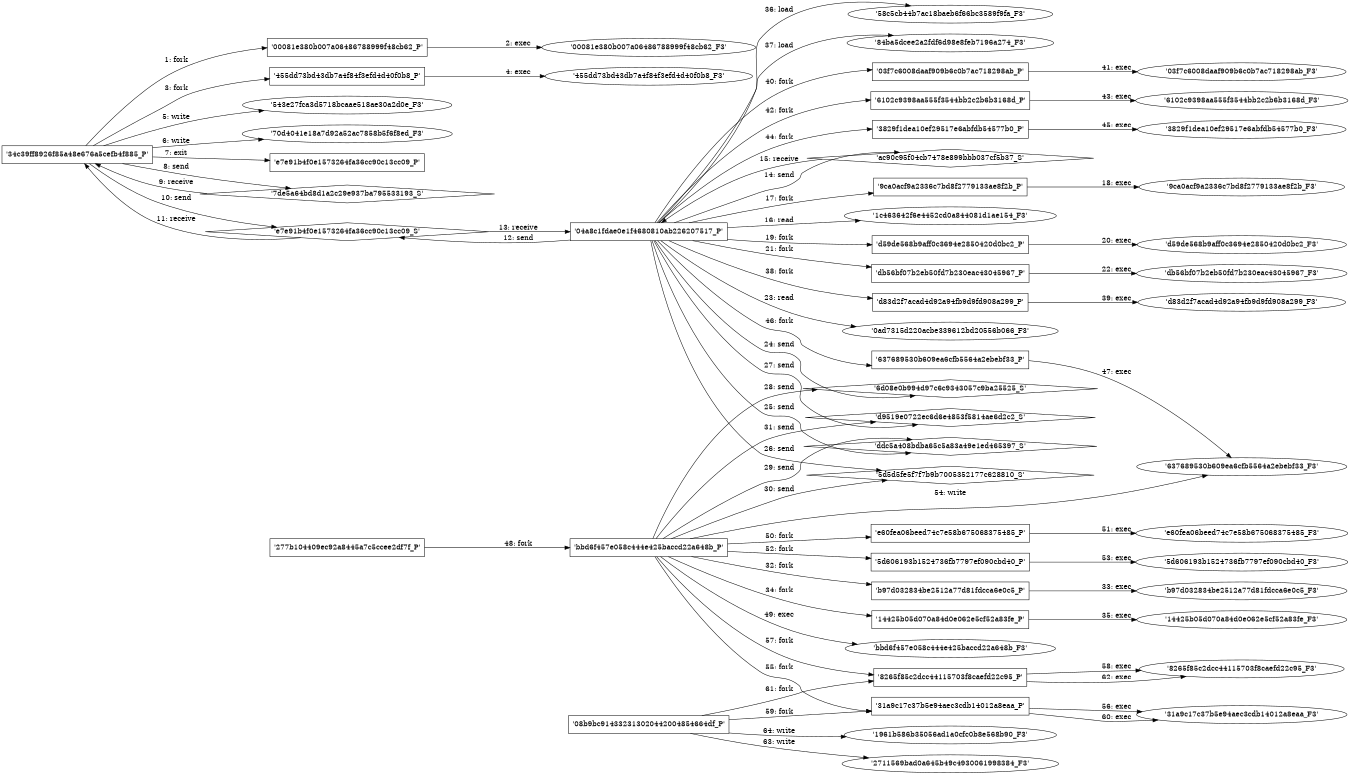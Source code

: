 digraph "D:\Learning\Paper\apt\基于CTI的攻击预警\Dataset\攻击图\ASGfromALLCTI\Alive and Well, and Hiding Behind Proxies.dot" {
rankdir="LR"
size="9"
fixedsize="false"
splines="true"
nodesep=0.3
ranksep=0
fontsize=10
overlap="scalexy"
engine= "neato"
	"'34c39ff8926f85a48e676a5cefb4f885_P'" [node_type=Process shape=box]
	"'00081e380b007a06486788999f48cb62_P'" [node_type=Process shape=box]
	"'34c39ff8926f85a48e676a5cefb4f885_P'" -> "'00081e380b007a06486788999f48cb62_P'" [label="1: fork"]
	"'00081e380b007a06486788999f48cb62_P'" [node_type=Process shape=box]
	"'00081e380b007a06486788999f48cb62_F3'" [node_type=File shape=ellipse]
	"'00081e380b007a06486788999f48cb62_P'" -> "'00081e380b007a06486788999f48cb62_F3'" [label="2: exec"]
	"'34c39ff8926f85a48e676a5cefb4f885_P'" [node_type=Process shape=box]
	"'455dd73bd43db7a4f84f3efd4d40f0b8_P'" [node_type=Process shape=box]
	"'34c39ff8926f85a48e676a5cefb4f885_P'" -> "'455dd73bd43db7a4f84f3efd4d40f0b8_P'" [label="3: fork"]
	"'455dd73bd43db7a4f84f3efd4d40f0b8_P'" [node_type=Process shape=box]
	"'455dd73bd43db7a4f84f3efd4d40f0b8_F3'" [node_type=File shape=ellipse]
	"'455dd73bd43db7a4f84f3efd4d40f0b8_P'" -> "'455dd73bd43db7a4f84f3efd4d40f0b8_F3'" [label="4: exec"]
	"'543e27fca3d5718bcaae518ae30a2d0e_F3'" [node_type=file shape=ellipse]
	"'34c39ff8926f85a48e676a5cefb4f885_P'" [node_type=Process shape=box]
	"'34c39ff8926f85a48e676a5cefb4f885_P'" -> "'543e27fca3d5718bcaae518ae30a2d0e_F3'" [label="5: write"]
	"'70d4041e18a7d92a52ac7858b5f6f8ed_F3'" [node_type=file shape=ellipse]
	"'34c39ff8926f85a48e676a5cefb4f885_P'" [node_type=Process shape=box]
	"'34c39ff8926f85a48e676a5cefb4f885_P'" -> "'70d4041e18a7d92a52ac7858b5f6f8ed_F3'" [label="6: write"]
	"'34c39ff8926f85a48e676a5cefb4f885_P'" [node_type=Process shape=box]
	"'e7e91b4f0e1573264fa36cc90c13cc09_P'" [node_type=Process shape=box]
	"'34c39ff8926f85a48e676a5cefb4f885_P'" -> "'e7e91b4f0e1573264fa36cc90c13cc09_P'" [label="7: exit"]
	"'7de5a64bd8d1a2c29e937ba795533193_S'" [node_type=Socket shape=diamond]
	"'34c39ff8926f85a48e676a5cefb4f885_P'" [node_type=Process shape=box]
	"'34c39ff8926f85a48e676a5cefb4f885_P'" -> "'7de5a64bd8d1a2c29e937ba795533193_S'" [label="8: send"]
	"'7de5a64bd8d1a2c29e937ba795533193_S'" -> "'34c39ff8926f85a48e676a5cefb4f885_P'" [label="9: receive"]
	"'e7e91b4f0e1573264fa36cc90c13cc09_S'" [node_type=Socket shape=diamond]
	"'34c39ff8926f85a48e676a5cefb4f885_P'" [node_type=Process shape=box]
	"'34c39ff8926f85a48e676a5cefb4f885_P'" -> "'e7e91b4f0e1573264fa36cc90c13cc09_S'" [label="10: send"]
	"'e7e91b4f0e1573264fa36cc90c13cc09_S'" -> "'34c39ff8926f85a48e676a5cefb4f885_P'" [label="11: receive"]
	"'e7e91b4f0e1573264fa36cc90c13cc09_S'" [node_type=Socket shape=diamond]
	"'04a8c1fdae0e1f4680810ab226207517_P'" [node_type=Process shape=box]
	"'04a8c1fdae0e1f4680810ab226207517_P'" -> "'e7e91b4f0e1573264fa36cc90c13cc09_S'" [label="12: send"]
	"'e7e91b4f0e1573264fa36cc90c13cc09_S'" -> "'04a8c1fdae0e1f4680810ab226207517_P'" [label="13: receive"]
	"'ac90c95f04cb7478e899bbb037cf5b37_S'" [node_type=Socket shape=diamond]
	"'04a8c1fdae0e1f4680810ab226207517_P'" [node_type=Process shape=box]
	"'04a8c1fdae0e1f4680810ab226207517_P'" -> "'ac90c95f04cb7478e899bbb037cf5b37_S'" [label="14: send"]
	"'ac90c95f04cb7478e899bbb037cf5b37_S'" -> "'04a8c1fdae0e1f4680810ab226207517_P'" [label="15: receive"]
	"'1c463642f6e4452cd0a844081d1ae154_F3'" [node_type=file shape=ellipse]
	"'04a8c1fdae0e1f4680810ab226207517_P'" [node_type=Process shape=box]
	"'04a8c1fdae0e1f4680810ab226207517_P'" -> "'1c463642f6e4452cd0a844081d1ae154_F3'" [label="16: read"]
	"'04a8c1fdae0e1f4680810ab226207517_P'" [node_type=Process shape=box]
	"'9ca0acf9a2336c7bd8f2779133ae8f2b_P'" [node_type=Process shape=box]
	"'04a8c1fdae0e1f4680810ab226207517_P'" -> "'9ca0acf9a2336c7bd8f2779133ae8f2b_P'" [label="17: fork"]
	"'9ca0acf9a2336c7bd8f2779133ae8f2b_P'" [node_type=Process shape=box]
	"'9ca0acf9a2336c7bd8f2779133ae8f2b_F3'" [node_type=File shape=ellipse]
	"'9ca0acf9a2336c7bd8f2779133ae8f2b_P'" -> "'9ca0acf9a2336c7bd8f2779133ae8f2b_F3'" [label="18: exec"]
	"'04a8c1fdae0e1f4680810ab226207517_P'" [node_type=Process shape=box]
	"'d59de568b9aff0c3694e2850420d0bc2_P'" [node_type=Process shape=box]
	"'04a8c1fdae0e1f4680810ab226207517_P'" -> "'d59de568b9aff0c3694e2850420d0bc2_P'" [label="19: fork"]
	"'d59de568b9aff0c3694e2850420d0bc2_P'" [node_type=Process shape=box]
	"'d59de568b9aff0c3694e2850420d0bc2_F3'" [node_type=File shape=ellipse]
	"'d59de568b9aff0c3694e2850420d0bc2_P'" -> "'d59de568b9aff0c3694e2850420d0bc2_F3'" [label="20: exec"]
	"'04a8c1fdae0e1f4680810ab226207517_P'" [node_type=Process shape=box]
	"'db56bf07b2eb50fd7b230eac43045967_P'" [node_type=Process shape=box]
	"'04a8c1fdae0e1f4680810ab226207517_P'" -> "'db56bf07b2eb50fd7b230eac43045967_P'" [label="21: fork"]
	"'db56bf07b2eb50fd7b230eac43045967_P'" [node_type=Process shape=box]
	"'db56bf07b2eb50fd7b230eac43045967_F3'" [node_type=File shape=ellipse]
	"'db56bf07b2eb50fd7b230eac43045967_P'" -> "'db56bf07b2eb50fd7b230eac43045967_F3'" [label="22: exec"]
	"'0ad7315d220acbe339612bd20556b066_F3'" [node_type=file shape=ellipse]
	"'04a8c1fdae0e1f4680810ab226207517_P'" [node_type=Process shape=box]
	"'04a8c1fdae0e1f4680810ab226207517_P'" -> "'0ad7315d220acbe339612bd20556b066_F3'" [label="23: read"]
	"'6d08e0b994d97c6c9343057c9ba25525_S'" [node_type=Socket shape=diamond]
	"'04a8c1fdae0e1f4680810ab226207517_P'" [node_type=Process shape=box]
	"'04a8c1fdae0e1f4680810ab226207517_P'" -> "'6d08e0b994d97c6c9343057c9ba25525_S'" [label="24: send"]
	"'ddc5a408bdba65c5a83a49e1ed465397_S'" [node_type=Socket shape=diamond]
	"'04a8c1fdae0e1f4680810ab226207517_P'" [node_type=Process shape=box]
	"'04a8c1fdae0e1f4680810ab226207517_P'" -> "'ddc5a408bdba65c5a83a49e1ed465397_S'" [label="25: send"]
	"'5d5d5fe5f7f7b9b7005352177c628810_S'" [node_type=Socket shape=diamond]
	"'04a8c1fdae0e1f4680810ab226207517_P'" [node_type=Process shape=box]
	"'04a8c1fdae0e1f4680810ab226207517_P'" -> "'5d5d5fe5f7f7b9b7005352177c628810_S'" [label="26: send"]
	"'d9519e0722ec6d6e4853f5814ae6d2c2_S'" [node_type=Socket shape=diamond]
	"'04a8c1fdae0e1f4680810ab226207517_P'" [node_type=Process shape=box]
	"'04a8c1fdae0e1f4680810ab226207517_P'" -> "'d9519e0722ec6d6e4853f5814ae6d2c2_S'" [label="27: send"]
	"'6d08e0b994d97c6c9343057c9ba25525_S'" [node_type=Socket shape=diamond]
	"'bbd6f457e058c444e425baccd22a648b_P'" [node_type=Process shape=box]
	"'bbd6f457e058c444e425baccd22a648b_P'" -> "'6d08e0b994d97c6c9343057c9ba25525_S'" [label="28: send"]
	"'ddc5a408bdba65c5a83a49e1ed465397_S'" [node_type=Socket shape=diamond]
	"'bbd6f457e058c444e425baccd22a648b_P'" [node_type=Process shape=box]
	"'bbd6f457e058c444e425baccd22a648b_P'" -> "'ddc5a408bdba65c5a83a49e1ed465397_S'" [label="29: send"]
	"'5d5d5fe5f7f7b9b7005352177c628810_S'" [node_type=Socket shape=diamond]
	"'bbd6f457e058c444e425baccd22a648b_P'" [node_type=Process shape=box]
	"'bbd6f457e058c444e425baccd22a648b_P'" -> "'5d5d5fe5f7f7b9b7005352177c628810_S'" [label="30: send"]
	"'d9519e0722ec6d6e4853f5814ae6d2c2_S'" [node_type=Socket shape=diamond]
	"'bbd6f457e058c444e425baccd22a648b_P'" [node_type=Process shape=box]
	"'bbd6f457e058c444e425baccd22a648b_P'" -> "'d9519e0722ec6d6e4853f5814ae6d2c2_S'" [label="31: send"]
	"'bbd6f457e058c444e425baccd22a648b_P'" [node_type=Process shape=box]
	"'b97d032834be2512a77d81fdcca6e0c5_P'" [node_type=Process shape=box]
	"'bbd6f457e058c444e425baccd22a648b_P'" -> "'b97d032834be2512a77d81fdcca6e0c5_P'" [label="32: fork"]
	"'b97d032834be2512a77d81fdcca6e0c5_P'" [node_type=Process shape=box]
	"'b97d032834be2512a77d81fdcca6e0c5_F3'" [node_type=File shape=ellipse]
	"'b97d032834be2512a77d81fdcca6e0c5_P'" -> "'b97d032834be2512a77d81fdcca6e0c5_F3'" [label="33: exec"]
	"'bbd6f457e058c444e425baccd22a648b_P'" [node_type=Process shape=box]
	"'14425b05d070a84d0e062e5cf52a83fe_P'" [node_type=Process shape=box]
	"'bbd6f457e058c444e425baccd22a648b_P'" -> "'14425b05d070a84d0e062e5cf52a83fe_P'" [label="34: fork"]
	"'14425b05d070a84d0e062e5cf52a83fe_P'" [node_type=Process shape=box]
	"'14425b05d070a84d0e062e5cf52a83fe_F3'" [node_type=File shape=ellipse]
	"'14425b05d070a84d0e062e5cf52a83fe_P'" -> "'14425b05d070a84d0e062e5cf52a83fe_F3'" [label="35: exec"]
	"'58c5cb44b7ac18baeb6f66bc3589f9fa_F3'" [node_type=file shape=ellipse]
	"'04a8c1fdae0e1f4680810ab226207517_P'" [node_type=Process shape=box]
	"'04a8c1fdae0e1f4680810ab226207517_P'" -> "'58c5cb44b7ac18baeb6f66bc3589f9fa_F3'" [label="36: load"]
	"'84ba5dcee2a2fdf6d98e8feb7196a274_F3'" [node_type=file shape=ellipse]
	"'04a8c1fdae0e1f4680810ab226207517_P'" [node_type=Process shape=box]
	"'04a8c1fdae0e1f4680810ab226207517_P'" -> "'84ba5dcee2a2fdf6d98e8feb7196a274_F3'" [label="37: load"]
	"'04a8c1fdae0e1f4680810ab226207517_P'" [node_type=Process shape=box]
	"'d83d2f7acad4d92a94fb9d9fd908a299_P'" [node_type=Process shape=box]
	"'04a8c1fdae0e1f4680810ab226207517_P'" -> "'d83d2f7acad4d92a94fb9d9fd908a299_P'" [label="38: fork"]
	"'d83d2f7acad4d92a94fb9d9fd908a299_P'" [node_type=Process shape=box]
	"'d83d2f7acad4d92a94fb9d9fd908a299_F3'" [node_type=File shape=ellipse]
	"'d83d2f7acad4d92a94fb9d9fd908a299_P'" -> "'d83d2f7acad4d92a94fb9d9fd908a299_F3'" [label="39: exec"]
	"'04a8c1fdae0e1f4680810ab226207517_P'" [node_type=Process shape=box]
	"'03f7c6008daaf909b6c0b7ac718298ab_P'" [node_type=Process shape=box]
	"'04a8c1fdae0e1f4680810ab226207517_P'" -> "'03f7c6008daaf909b6c0b7ac718298ab_P'" [label="40: fork"]
	"'03f7c6008daaf909b6c0b7ac718298ab_P'" [node_type=Process shape=box]
	"'03f7c6008daaf909b6c0b7ac718298ab_F3'" [node_type=File shape=ellipse]
	"'03f7c6008daaf909b6c0b7ac718298ab_P'" -> "'03f7c6008daaf909b6c0b7ac718298ab_F3'" [label="41: exec"]
	"'04a8c1fdae0e1f4680810ab226207517_P'" [node_type=Process shape=box]
	"'6102c9398aa555f3544bb2c2b6b3168d_P'" [node_type=Process shape=box]
	"'04a8c1fdae0e1f4680810ab226207517_P'" -> "'6102c9398aa555f3544bb2c2b6b3168d_P'" [label="42: fork"]
	"'6102c9398aa555f3544bb2c2b6b3168d_P'" [node_type=Process shape=box]
	"'6102c9398aa555f3544bb2c2b6b3168d_F3'" [node_type=File shape=ellipse]
	"'6102c9398aa555f3544bb2c2b6b3168d_P'" -> "'6102c9398aa555f3544bb2c2b6b3168d_F3'" [label="43: exec"]
	"'04a8c1fdae0e1f4680810ab226207517_P'" [node_type=Process shape=box]
	"'3829f1dea10ef29517e6abfdb54577b0_P'" [node_type=Process shape=box]
	"'04a8c1fdae0e1f4680810ab226207517_P'" -> "'3829f1dea10ef29517e6abfdb54577b0_P'" [label="44: fork"]
	"'3829f1dea10ef29517e6abfdb54577b0_P'" [node_type=Process shape=box]
	"'3829f1dea10ef29517e6abfdb54577b0_F3'" [node_type=File shape=ellipse]
	"'3829f1dea10ef29517e6abfdb54577b0_P'" -> "'3829f1dea10ef29517e6abfdb54577b0_F3'" [label="45: exec"]
	"'04a8c1fdae0e1f4680810ab226207517_P'" [node_type=Process shape=box]
	"'637689530b609ea6cfb5564a2ebebf33_P'" [node_type=Process shape=box]
	"'04a8c1fdae0e1f4680810ab226207517_P'" -> "'637689530b609ea6cfb5564a2ebebf33_P'" [label="46: fork"]
	"'637689530b609ea6cfb5564a2ebebf33_P'" [node_type=Process shape=box]
	"'637689530b609ea6cfb5564a2ebebf33_F3'" [node_type=File shape=ellipse]
	"'637689530b609ea6cfb5564a2ebebf33_P'" -> "'637689530b609ea6cfb5564a2ebebf33_F3'" [label="47: exec"]
	"'277b104409ec92a8445a7c5ccee2df7f_P'" [node_type=Process shape=box]
	"'bbd6f457e058c444e425baccd22a648b_P'" [node_type=Process shape=box]
	"'277b104409ec92a8445a7c5ccee2df7f_P'" -> "'bbd6f457e058c444e425baccd22a648b_P'" [label="48: fork"]
	"'bbd6f457e058c444e425baccd22a648b_P'" [node_type=Process shape=box]
	"'bbd6f457e058c444e425baccd22a648b_F3'" [node_type=File shape=ellipse]
	"'bbd6f457e058c444e425baccd22a648b_P'" -> "'bbd6f457e058c444e425baccd22a648b_F3'" [label="49: exec"]
	"'bbd6f457e058c444e425baccd22a648b_P'" [node_type=Process shape=box]
	"'e60fea06beed74c7e58b675068375485_P'" [node_type=Process shape=box]
	"'bbd6f457e058c444e425baccd22a648b_P'" -> "'e60fea06beed74c7e58b675068375485_P'" [label="50: fork"]
	"'e60fea06beed74c7e58b675068375485_P'" [node_type=Process shape=box]
	"'e60fea06beed74c7e58b675068375485_F3'" [node_type=File shape=ellipse]
	"'e60fea06beed74c7e58b675068375485_P'" -> "'e60fea06beed74c7e58b675068375485_F3'" [label="51: exec"]
	"'bbd6f457e058c444e425baccd22a648b_P'" [node_type=Process shape=box]
	"'5d606193b1524736fb7797ef090cbd40_P'" [node_type=Process shape=box]
	"'bbd6f457e058c444e425baccd22a648b_P'" -> "'5d606193b1524736fb7797ef090cbd40_P'" [label="52: fork"]
	"'5d606193b1524736fb7797ef090cbd40_P'" [node_type=Process shape=box]
	"'5d606193b1524736fb7797ef090cbd40_F3'" [node_type=File shape=ellipse]
	"'5d606193b1524736fb7797ef090cbd40_P'" -> "'5d606193b1524736fb7797ef090cbd40_F3'" [label="53: exec"]
	"'637689530b609ea6cfb5564a2ebebf33_F3'" [node_type=file shape=ellipse]
	"'bbd6f457e058c444e425baccd22a648b_P'" [node_type=Process shape=box]
	"'bbd6f457e058c444e425baccd22a648b_P'" -> "'637689530b609ea6cfb5564a2ebebf33_F3'" [label="54: write"]
	"'bbd6f457e058c444e425baccd22a648b_P'" [node_type=Process shape=box]
	"'31a9c17c37b5e94aec3cdb14012a8eaa_P'" [node_type=Process shape=box]
	"'bbd6f457e058c444e425baccd22a648b_P'" -> "'31a9c17c37b5e94aec3cdb14012a8eaa_P'" [label="55: fork"]
	"'31a9c17c37b5e94aec3cdb14012a8eaa_P'" [node_type=Process shape=box]
	"'31a9c17c37b5e94aec3cdb14012a8eaa_F3'" [node_type=File shape=ellipse]
	"'31a9c17c37b5e94aec3cdb14012a8eaa_P'" -> "'31a9c17c37b5e94aec3cdb14012a8eaa_F3'" [label="56: exec"]
	"'bbd6f457e058c444e425baccd22a648b_P'" [node_type=Process shape=box]
	"'8265f85c2dcc44115703f8caefd22c95_P'" [node_type=Process shape=box]
	"'bbd6f457e058c444e425baccd22a648b_P'" -> "'8265f85c2dcc44115703f8caefd22c95_P'" [label="57: fork"]
	"'8265f85c2dcc44115703f8caefd22c95_P'" [node_type=Process shape=box]
	"'8265f85c2dcc44115703f8caefd22c95_F3'" [node_type=File shape=ellipse]
	"'8265f85c2dcc44115703f8caefd22c95_P'" -> "'8265f85c2dcc44115703f8caefd22c95_F3'" [label="58: exec"]
	"'08b9bc914332313020442004854664df_P'" [node_type=Process shape=box]
	"'31a9c17c37b5e94aec3cdb14012a8eaa_P'" [node_type=Process shape=box]
	"'08b9bc914332313020442004854664df_P'" -> "'31a9c17c37b5e94aec3cdb14012a8eaa_P'" [label="59: fork"]
	"'31a9c17c37b5e94aec3cdb14012a8eaa_P'" [node_type=Process shape=box]
	"'31a9c17c37b5e94aec3cdb14012a8eaa_F3'" [node_type=File shape=ellipse]
	"'31a9c17c37b5e94aec3cdb14012a8eaa_P'" -> "'31a9c17c37b5e94aec3cdb14012a8eaa_F3'" [label="60: exec"]
	"'08b9bc914332313020442004854664df_P'" [node_type=Process shape=box]
	"'8265f85c2dcc44115703f8caefd22c95_P'" [node_type=Process shape=box]
	"'08b9bc914332313020442004854664df_P'" -> "'8265f85c2dcc44115703f8caefd22c95_P'" [label="61: fork"]
	"'8265f85c2dcc44115703f8caefd22c95_P'" [node_type=Process shape=box]
	"'8265f85c2dcc44115703f8caefd22c95_F3'" [node_type=File shape=ellipse]
	"'8265f85c2dcc44115703f8caefd22c95_P'" -> "'8265f85c2dcc44115703f8caefd22c95_F3'" [label="62: exec"]
	"'2711569bad0a645b49c4930061998384_F3'" [node_type=file shape=ellipse]
	"'08b9bc914332313020442004854664df_P'" [node_type=Process shape=box]
	"'08b9bc914332313020442004854664df_P'" -> "'2711569bad0a645b49c4930061998384_F3'" [label="63: write"]
	"'1961b586b35056ad1a0cfc0b8e568b90_F3'" [node_type=file shape=ellipse]
	"'08b9bc914332313020442004854664df_P'" [node_type=Process shape=box]
	"'08b9bc914332313020442004854664df_P'" -> "'1961b586b35056ad1a0cfc0b8e568b90_F3'" [label="64: write"]
}
